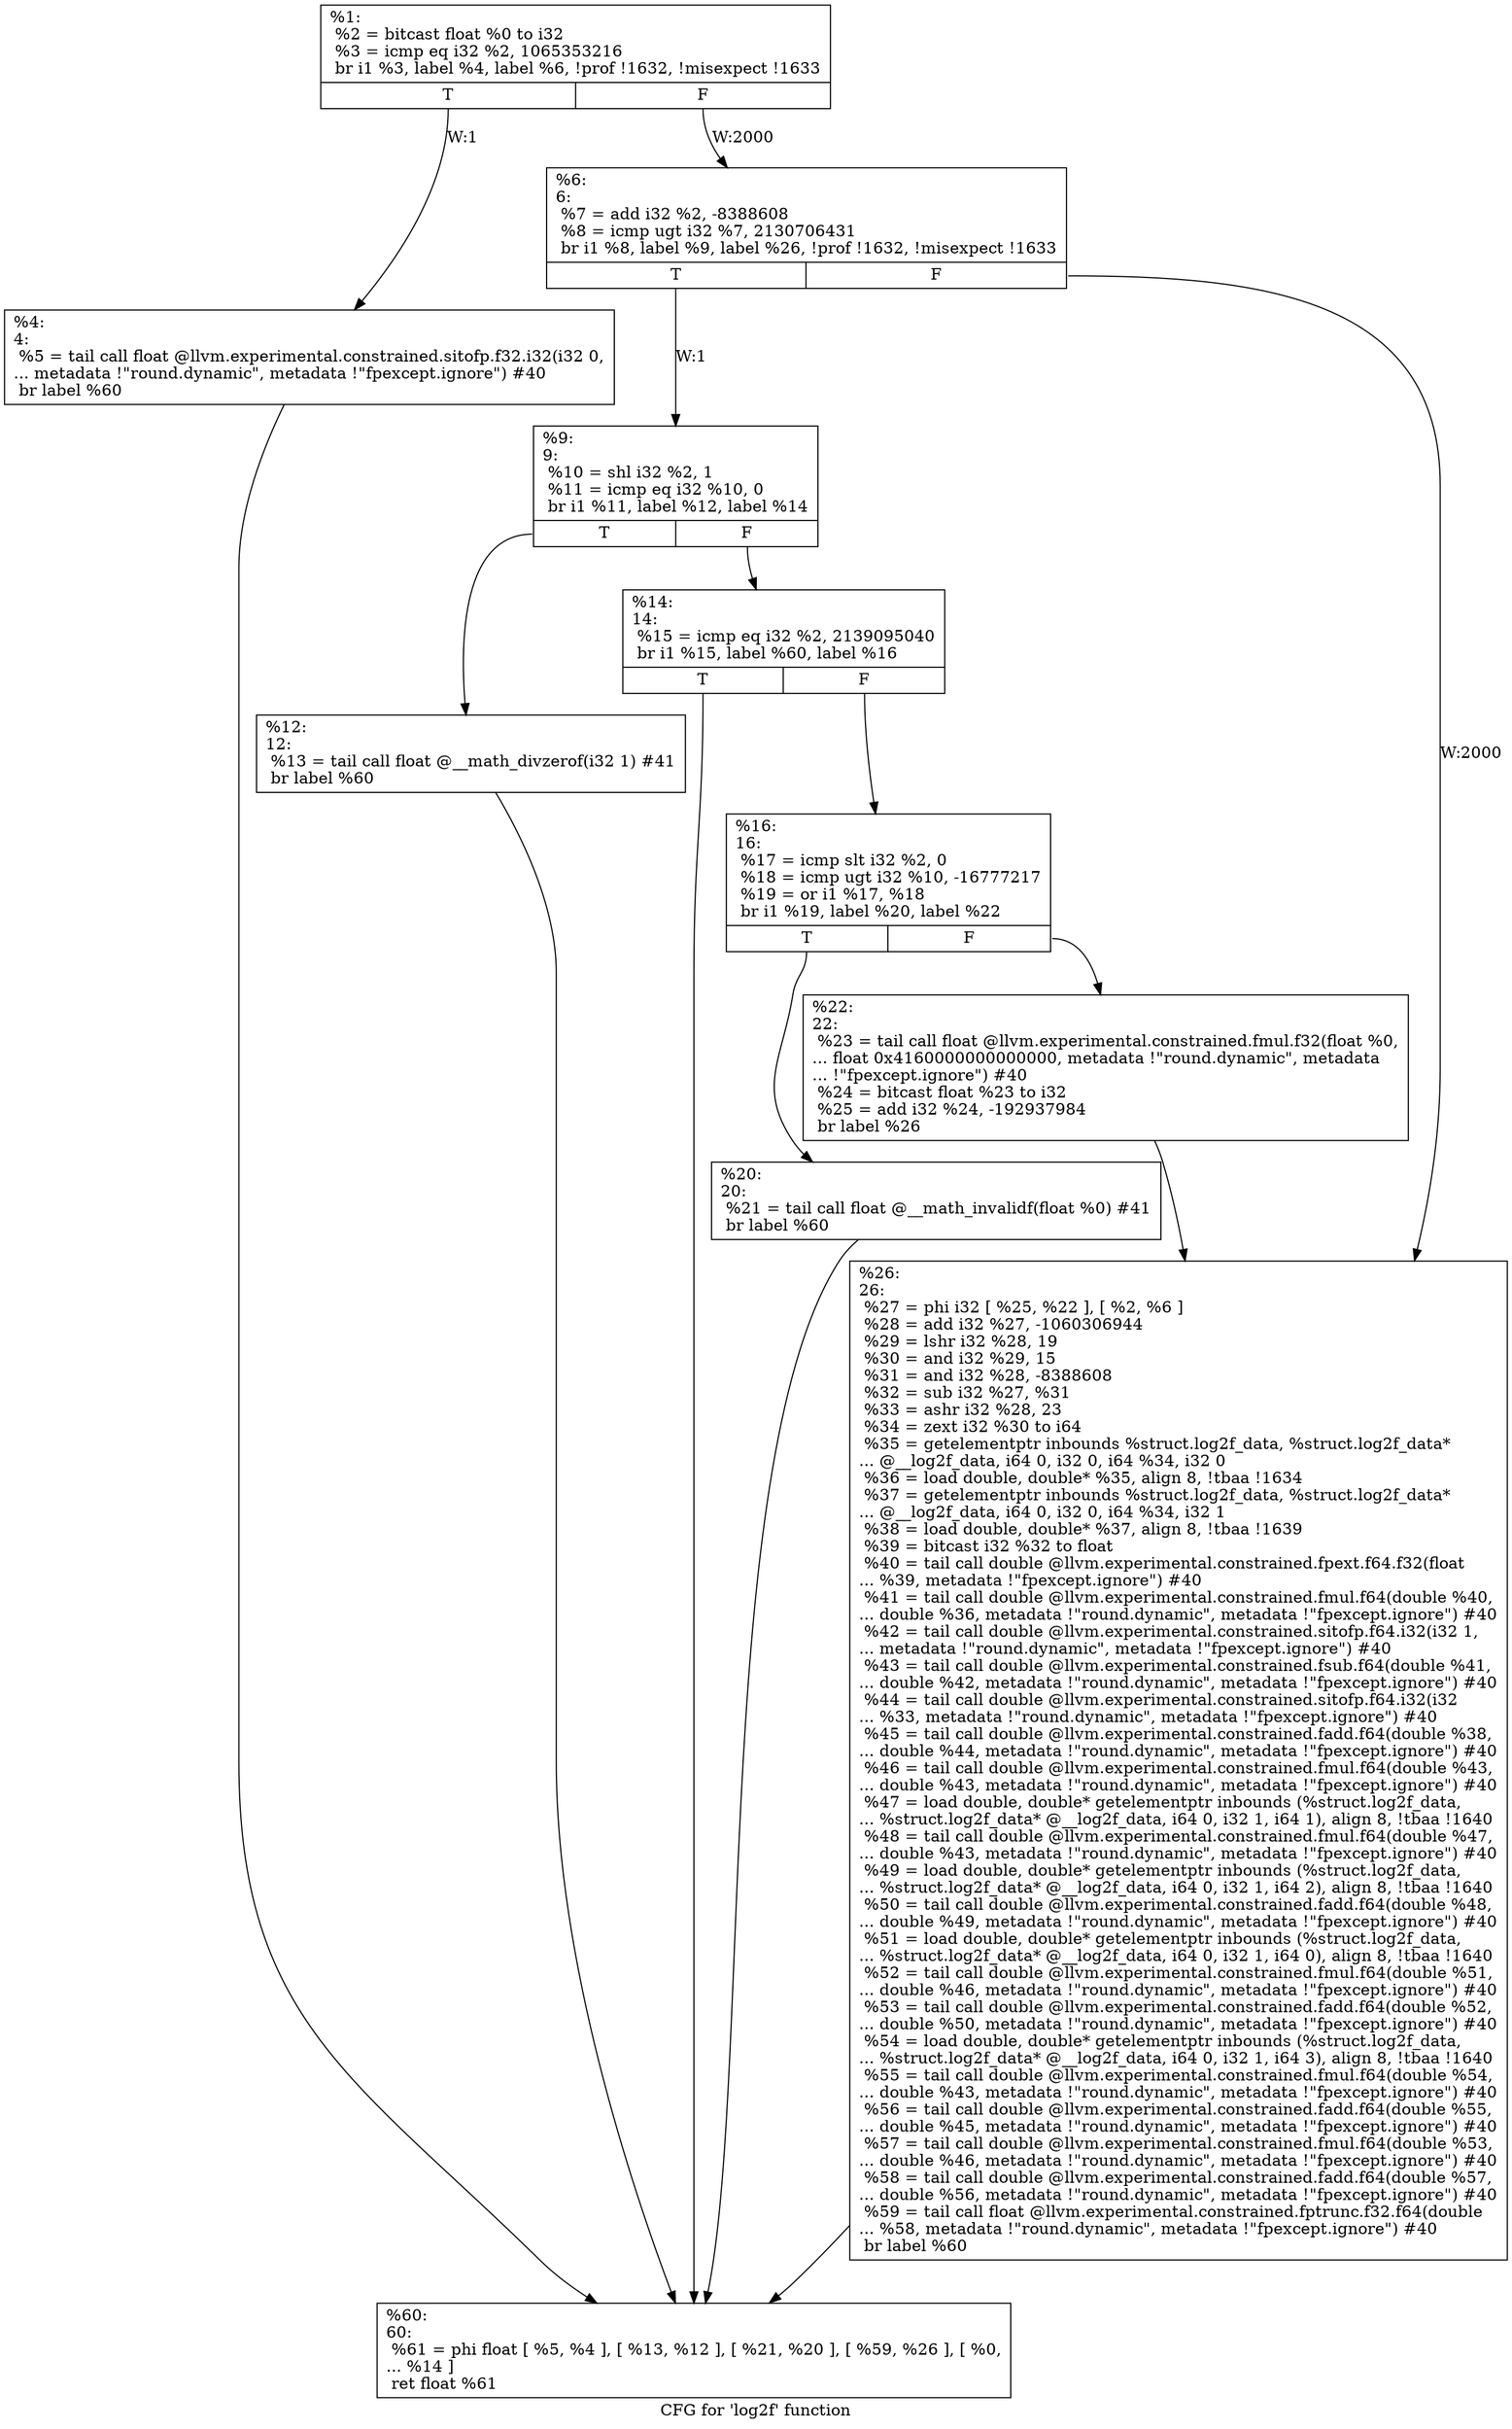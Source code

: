 digraph "CFG for 'log2f' function" {
	label="CFG for 'log2f' function";

	Node0x1a93ce0 [shape=record,label="{%1:\l  %2 = bitcast float %0 to i32\l  %3 = icmp eq i32 %2, 1065353216\l  br i1 %3, label %4, label %6, !prof !1632, !misexpect !1633\l|{<s0>T|<s1>F}}"];
	Node0x1a93ce0:s0 -> Node0x1a93dc0[label="W:1"];
	Node0x1a93ce0:s1 -> Node0x1a93e10[label="W:2000"];
	Node0x1a93dc0 [shape=record,label="{%4:\l4:                                                \l  %5 = tail call float @llvm.experimental.constrained.sitofp.f32.i32(i32 0,\l... metadata !\"round.dynamic\", metadata !\"fpexcept.ignore\") #40\l  br label %60\l}"];
	Node0x1a93dc0 -> Node0x1a94090;
	Node0x1a93e10 [shape=record,label="{%6:\l6:                                                \l  %7 = add i32 %2, -8388608\l  %8 = icmp ugt i32 %7, 2130706431\l  br i1 %8, label %9, label %26, !prof !1632, !misexpect !1633\l|{<s0>T|<s1>F}}"];
	Node0x1a93e10:s0 -> Node0x1a93e60[label="W:1"];
	Node0x1a93e10:s1 -> Node0x1a94040[label="W:2000"];
	Node0x1a93e60 [shape=record,label="{%9:\l9:                                                \l  %10 = shl i32 %2, 1\l  %11 = icmp eq i32 %10, 0\l  br i1 %11, label %12, label %14\l|{<s0>T|<s1>F}}"];
	Node0x1a93e60:s0 -> Node0x1a93eb0;
	Node0x1a93e60:s1 -> Node0x1a93f00;
	Node0x1a93eb0 [shape=record,label="{%12:\l12:                                               \l  %13 = tail call float @__math_divzerof(i32 1) #41\l  br label %60\l}"];
	Node0x1a93eb0 -> Node0x1a94090;
	Node0x1a93f00 [shape=record,label="{%14:\l14:                                               \l  %15 = icmp eq i32 %2, 2139095040\l  br i1 %15, label %60, label %16\l|{<s0>T|<s1>F}}"];
	Node0x1a93f00:s0 -> Node0x1a94090;
	Node0x1a93f00:s1 -> Node0x1a93f50;
	Node0x1a93f50 [shape=record,label="{%16:\l16:                                               \l  %17 = icmp slt i32 %2, 0\l  %18 = icmp ugt i32 %10, -16777217\l  %19 = or i1 %17, %18\l  br i1 %19, label %20, label %22\l|{<s0>T|<s1>F}}"];
	Node0x1a93f50:s0 -> Node0x1a93fa0;
	Node0x1a93f50:s1 -> Node0x1a93ff0;
	Node0x1a93fa0 [shape=record,label="{%20:\l20:                                               \l  %21 = tail call float @__math_invalidf(float %0) #41\l  br label %60\l}"];
	Node0x1a93fa0 -> Node0x1a94090;
	Node0x1a93ff0 [shape=record,label="{%22:\l22:                                               \l  %23 = tail call float @llvm.experimental.constrained.fmul.f32(float %0,\l... float 0x4160000000000000, metadata !\"round.dynamic\", metadata\l... !\"fpexcept.ignore\") #40\l  %24 = bitcast float %23 to i32\l  %25 = add i32 %24, -192937984\l  br label %26\l}"];
	Node0x1a93ff0 -> Node0x1a94040;
	Node0x1a94040 [shape=record,label="{%26:\l26:                                               \l  %27 = phi i32 [ %25, %22 ], [ %2, %6 ]\l  %28 = add i32 %27, -1060306944\l  %29 = lshr i32 %28, 19\l  %30 = and i32 %29, 15\l  %31 = and i32 %28, -8388608\l  %32 = sub i32 %27, %31\l  %33 = ashr i32 %28, 23\l  %34 = zext i32 %30 to i64\l  %35 = getelementptr inbounds %struct.log2f_data, %struct.log2f_data*\l... @__log2f_data, i64 0, i32 0, i64 %34, i32 0\l  %36 = load double, double* %35, align 8, !tbaa !1634\l  %37 = getelementptr inbounds %struct.log2f_data, %struct.log2f_data*\l... @__log2f_data, i64 0, i32 0, i64 %34, i32 1\l  %38 = load double, double* %37, align 8, !tbaa !1639\l  %39 = bitcast i32 %32 to float\l  %40 = tail call double @llvm.experimental.constrained.fpext.f64.f32(float\l... %39, metadata !\"fpexcept.ignore\") #40\l  %41 = tail call double @llvm.experimental.constrained.fmul.f64(double %40,\l... double %36, metadata !\"round.dynamic\", metadata !\"fpexcept.ignore\") #40\l  %42 = tail call double @llvm.experimental.constrained.sitofp.f64.i32(i32 1,\l... metadata !\"round.dynamic\", metadata !\"fpexcept.ignore\") #40\l  %43 = tail call double @llvm.experimental.constrained.fsub.f64(double %41,\l... double %42, metadata !\"round.dynamic\", metadata !\"fpexcept.ignore\") #40\l  %44 = tail call double @llvm.experimental.constrained.sitofp.f64.i32(i32\l... %33, metadata !\"round.dynamic\", metadata !\"fpexcept.ignore\") #40\l  %45 = tail call double @llvm.experimental.constrained.fadd.f64(double %38,\l... double %44, metadata !\"round.dynamic\", metadata !\"fpexcept.ignore\") #40\l  %46 = tail call double @llvm.experimental.constrained.fmul.f64(double %43,\l... double %43, metadata !\"round.dynamic\", metadata !\"fpexcept.ignore\") #40\l  %47 = load double, double* getelementptr inbounds (%struct.log2f_data,\l... %struct.log2f_data* @__log2f_data, i64 0, i32 1, i64 1), align 8, !tbaa !1640\l  %48 = tail call double @llvm.experimental.constrained.fmul.f64(double %47,\l... double %43, metadata !\"round.dynamic\", metadata !\"fpexcept.ignore\") #40\l  %49 = load double, double* getelementptr inbounds (%struct.log2f_data,\l... %struct.log2f_data* @__log2f_data, i64 0, i32 1, i64 2), align 8, !tbaa !1640\l  %50 = tail call double @llvm.experimental.constrained.fadd.f64(double %48,\l... double %49, metadata !\"round.dynamic\", metadata !\"fpexcept.ignore\") #40\l  %51 = load double, double* getelementptr inbounds (%struct.log2f_data,\l... %struct.log2f_data* @__log2f_data, i64 0, i32 1, i64 0), align 8, !tbaa !1640\l  %52 = tail call double @llvm.experimental.constrained.fmul.f64(double %51,\l... double %46, metadata !\"round.dynamic\", metadata !\"fpexcept.ignore\") #40\l  %53 = tail call double @llvm.experimental.constrained.fadd.f64(double %52,\l... double %50, metadata !\"round.dynamic\", metadata !\"fpexcept.ignore\") #40\l  %54 = load double, double* getelementptr inbounds (%struct.log2f_data,\l... %struct.log2f_data* @__log2f_data, i64 0, i32 1, i64 3), align 8, !tbaa !1640\l  %55 = tail call double @llvm.experimental.constrained.fmul.f64(double %54,\l... double %43, metadata !\"round.dynamic\", metadata !\"fpexcept.ignore\") #40\l  %56 = tail call double @llvm.experimental.constrained.fadd.f64(double %55,\l... double %45, metadata !\"round.dynamic\", metadata !\"fpexcept.ignore\") #40\l  %57 = tail call double @llvm.experimental.constrained.fmul.f64(double %53,\l... double %46, metadata !\"round.dynamic\", metadata !\"fpexcept.ignore\") #40\l  %58 = tail call double @llvm.experimental.constrained.fadd.f64(double %57,\l... double %56, metadata !\"round.dynamic\", metadata !\"fpexcept.ignore\") #40\l  %59 = tail call float @llvm.experimental.constrained.fptrunc.f32.f64(double\l... %58, metadata !\"round.dynamic\", metadata !\"fpexcept.ignore\") #40\l  br label %60\l}"];
	Node0x1a94040 -> Node0x1a94090;
	Node0x1a94090 [shape=record,label="{%60:\l60:                                               \l  %61 = phi float [ %5, %4 ], [ %13, %12 ], [ %21, %20 ], [ %59, %26 ], [ %0,\l... %14 ]\l  ret float %61\l}"];
}
